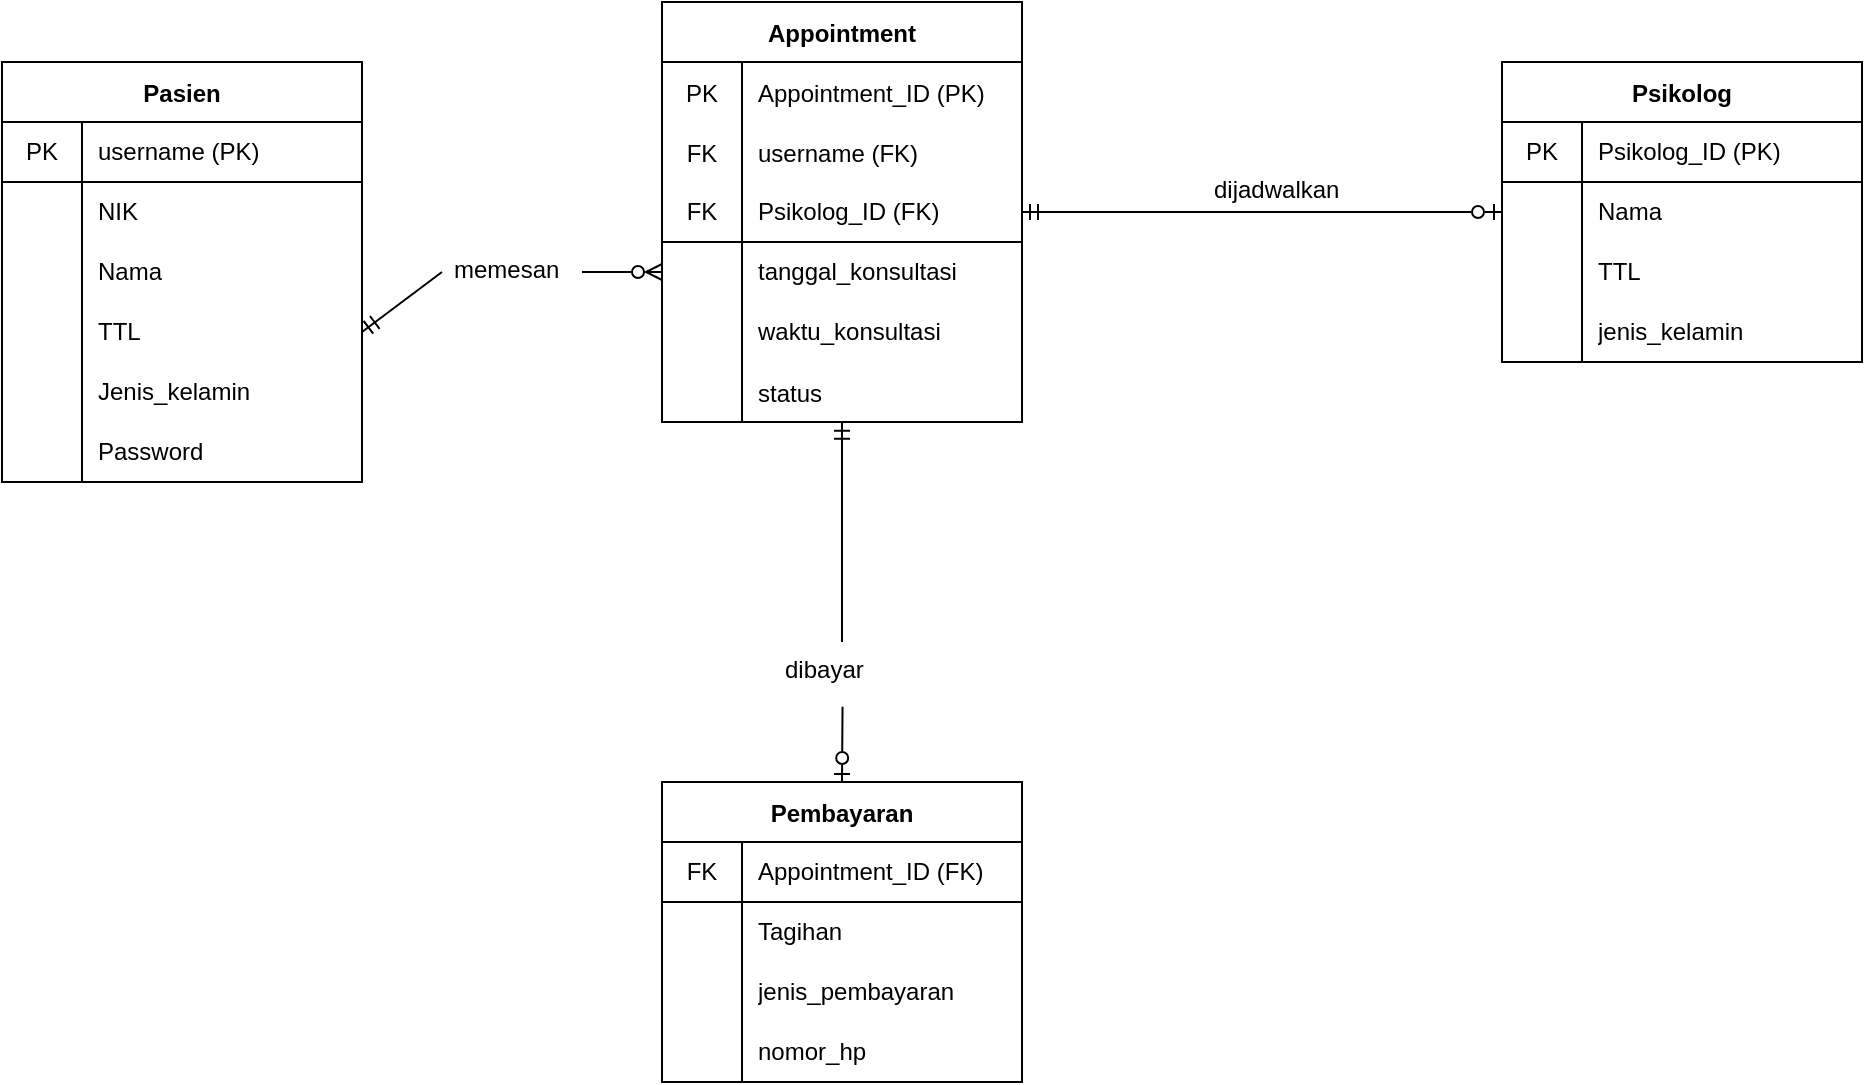 <mxfile>
    <diagram id="_l-HNuOzfnp4Jq81_d0Q" name="ERD">
        <mxGraphModel dx="676" dy="438" grid="1" gridSize="10" guides="1" tooltips="1" connect="1" arrows="1" fold="1" page="1" pageScale="1" pageWidth="850" pageHeight="1100" math="0" shadow="0">
            <root>
                <mxCell id="0"/>
                <mxCell id="1" parent="0"/>
                <mxCell id="4" value="Pasien" style="shape=table;startSize=30;container=1;collapsible=0;childLayout=tableLayout;fixedRows=1;rowLines=0;fontStyle=1;align=center;pointerEvents=1;" parent="1" vertex="1">
                    <mxGeometry x="50" y="80" width="180" height="210" as="geometry"/>
                </mxCell>
                <mxCell id="5" value="" style="shape=partialRectangle;html=1;whiteSpace=wrap;collapsible=0;dropTarget=0;pointerEvents=1;fillColor=none;top=0;left=0;bottom=1;right=0;points=[[0,0.5],[1,0.5]];portConstraint=eastwest;" parent="4" vertex="1">
                    <mxGeometry y="30" width="180" height="30" as="geometry"/>
                </mxCell>
                <mxCell id="6" value="PK" style="shape=partialRectangle;html=1;whiteSpace=wrap;connectable=0;fillColor=none;top=0;left=0;bottom=0;right=0;overflow=hidden;pointerEvents=1;" parent="5" vertex="1">
                    <mxGeometry width="40" height="30" as="geometry">
                        <mxRectangle width="40" height="30" as="alternateBounds"/>
                    </mxGeometry>
                </mxCell>
                <mxCell id="7" value="&lt;span&gt;username (PK)&lt;/span&gt;" style="shape=partialRectangle;html=1;whiteSpace=wrap;connectable=0;fillColor=none;top=0;left=0;bottom=0;right=0;align=left;spacingLeft=6;overflow=hidden;pointerEvents=1;" parent="5" vertex="1">
                    <mxGeometry x="40" width="140" height="30" as="geometry">
                        <mxRectangle width="140" height="30" as="alternateBounds"/>
                    </mxGeometry>
                </mxCell>
                <mxCell id="117" value="" style="shape=partialRectangle;html=1;whiteSpace=wrap;collapsible=0;dropTarget=0;pointerEvents=1;fillColor=none;top=0;left=0;bottom=0;right=0;points=[[0,0.5],[1,0.5]];portConstraint=eastwest;" vertex="1" parent="4">
                    <mxGeometry y="60" width="180" height="30" as="geometry"/>
                </mxCell>
                <mxCell id="118" value="" style="shape=partialRectangle;html=1;whiteSpace=wrap;connectable=0;fillColor=none;top=0;left=0;bottom=0;right=0;overflow=hidden;pointerEvents=1;" vertex="1" parent="117">
                    <mxGeometry width="40" height="30" as="geometry">
                        <mxRectangle width="40" height="30" as="alternateBounds"/>
                    </mxGeometry>
                </mxCell>
                <mxCell id="119" value="&lt;span&gt;NIK&lt;/span&gt;" style="shape=partialRectangle;html=1;whiteSpace=wrap;connectable=0;fillColor=none;top=0;left=0;bottom=0;right=0;align=left;spacingLeft=6;overflow=hidden;pointerEvents=1;" vertex="1" parent="117">
                    <mxGeometry x="40" width="140" height="30" as="geometry">
                        <mxRectangle width="140" height="30" as="alternateBounds"/>
                    </mxGeometry>
                </mxCell>
                <mxCell id="8" value="" style="shape=partialRectangle;html=1;whiteSpace=wrap;collapsible=0;dropTarget=0;pointerEvents=1;fillColor=none;top=0;left=0;bottom=0;right=0;points=[[0,0.5],[1,0.5]];portConstraint=eastwest;" parent="4" vertex="1">
                    <mxGeometry y="90" width="180" height="30" as="geometry"/>
                </mxCell>
                <mxCell id="9" value="" style="shape=partialRectangle;html=1;whiteSpace=wrap;connectable=0;fillColor=none;top=0;left=0;bottom=0;right=0;overflow=hidden;pointerEvents=1;" parent="8" vertex="1">
                    <mxGeometry width="40" height="30" as="geometry">
                        <mxRectangle width="40" height="30" as="alternateBounds"/>
                    </mxGeometry>
                </mxCell>
                <mxCell id="10" value="&lt;span&gt;Nama&lt;/span&gt;" style="shape=partialRectangle;html=1;whiteSpace=wrap;connectable=0;fillColor=none;top=0;left=0;bottom=0;right=0;align=left;spacingLeft=6;overflow=hidden;pointerEvents=1;" parent="8" vertex="1">
                    <mxGeometry x="40" width="140" height="30" as="geometry">
                        <mxRectangle width="140" height="30" as="alternateBounds"/>
                    </mxGeometry>
                </mxCell>
                <mxCell id="11" value="" style="shape=partialRectangle;html=1;whiteSpace=wrap;collapsible=0;dropTarget=0;pointerEvents=1;fillColor=none;top=0;left=0;bottom=0;right=0;points=[[0,0.5],[1,0.5]];portConstraint=eastwest;" parent="4" vertex="1">
                    <mxGeometry y="120" width="180" height="30" as="geometry"/>
                </mxCell>
                <mxCell id="12" value="" style="shape=partialRectangle;html=1;whiteSpace=wrap;connectable=0;fillColor=none;top=0;left=0;bottom=0;right=0;overflow=hidden;pointerEvents=1;" parent="11" vertex="1">
                    <mxGeometry width="40" height="30" as="geometry">
                        <mxRectangle width="40" height="30" as="alternateBounds"/>
                    </mxGeometry>
                </mxCell>
                <mxCell id="13" value="&lt;span&gt;TTL&lt;/span&gt;" style="shape=partialRectangle;html=1;whiteSpace=wrap;connectable=0;fillColor=none;top=0;left=0;bottom=0;right=0;align=left;spacingLeft=6;overflow=hidden;pointerEvents=1;" parent="11" vertex="1">
                    <mxGeometry x="40" width="140" height="30" as="geometry">
                        <mxRectangle width="140" height="30" as="alternateBounds"/>
                    </mxGeometry>
                </mxCell>
                <mxCell id="14" value="" style="shape=partialRectangle;html=1;whiteSpace=wrap;collapsible=0;dropTarget=0;pointerEvents=1;fillColor=none;top=0;left=0;bottom=0;right=0;points=[[0,0.5],[1,0.5]];portConstraint=eastwest;" parent="4" vertex="1">
                    <mxGeometry y="150" width="180" height="30" as="geometry"/>
                </mxCell>
                <mxCell id="15" value="" style="shape=partialRectangle;html=1;whiteSpace=wrap;connectable=0;fillColor=none;top=0;left=0;bottom=0;right=0;overflow=hidden;pointerEvents=1;" parent="14" vertex="1">
                    <mxGeometry width="40" height="30" as="geometry">
                        <mxRectangle width="40" height="30" as="alternateBounds"/>
                    </mxGeometry>
                </mxCell>
                <mxCell id="16" value="Jenis_kelamin" style="shape=partialRectangle;html=1;whiteSpace=wrap;connectable=0;fillColor=none;top=0;left=0;bottom=0;right=0;align=left;spacingLeft=6;overflow=hidden;pointerEvents=1;" parent="14" vertex="1">
                    <mxGeometry x="40" width="140" height="30" as="geometry">
                        <mxRectangle width="140" height="30" as="alternateBounds"/>
                    </mxGeometry>
                </mxCell>
                <mxCell id="17" value="" style="shape=partialRectangle;html=1;whiteSpace=wrap;collapsible=0;dropTarget=0;pointerEvents=1;fillColor=none;top=0;left=0;bottom=0;right=0;points=[[0,0.5],[1,0.5]];portConstraint=eastwest;" parent="4" vertex="1">
                    <mxGeometry y="180" width="180" height="30" as="geometry"/>
                </mxCell>
                <mxCell id="18" value="" style="shape=partialRectangle;html=1;whiteSpace=wrap;connectable=0;fillColor=none;top=0;left=0;bottom=0;right=0;overflow=hidden;pointerEvents=1;" parent="17" vertex="1">
                    <mxGeometry width="40" height="30" as="geometry">
                        <mxRectangle width="40" height="30" as="alternateBounds"/>
                    </mxGeometry>
                </mxCell>
                <mxCell id="19" value="&lt;span&gt;Password&lt;/span&gt;" style="shape=partialRectangle;html=1;whiteSpace=wrap;connectable=0;fillColor=none;top=0;left=0;bottom=0;right=0;align=left;spacingLeft=6;overflow=hidden;pointerEvents=1;" parent="17" vertex="1">
                    <mxGeometry x="40" width="140" height="30" as="geometry">
                        <mxRectangle width="140" height="30" as="alternateBounds"/>
                    </mxGeometry>
                </mxCell>
                <mxCell id="20" value="Psikolog" style="shape=table;startSize=30;container=1;collapsible=0;childLayout=tableLayout;fixedRows=1;rowLines=0;fontStyle=1;align=center;pointerEvents=1;" parent="1" vertex="1">
                    <mxGeometry x="800" y="80" width="180" height="150" as="geometry"/>
                </mxCell>
                <mxCell id="21" value="" style="shape=partialRectangle;html=1;whiteSpace=wrap;collapsible=0;dropTarget=0;pointerEvents=1;fillColor=none;top=0;left=0;bottom=1;right=0;points=[[0,0.5],[1,0.5]];portConstraint=eastwest;" parent="20" vertex="1">
                    <mxGeometry y="30" width="180" height="30" as="geometry"/>
                </mxCell>
                <mxCell id="22" value="PK" style="shape=partialRectangle;html=1;whiteSpace=wrap;connectable=0;fillColor=none;top=0;left=0;bottom=0;right=0;overflow=hidden;pointerEvents=1;" parent="21" vertex="1">
                    <mxGeometry width="40" height="30" as="geometry">
                        <mxRectangle width="40" height="30" as="alternateBounds"/>
                    </mxGeometry>
                </mxCell>
                <mxCell id="23" value="&lt;span&gt;Psikolog_ID (PK)&lt;/span&gt;" style="shape=partialRectangle;html=1;whiteSpace=wrap;connectable=0;fillColor=none;top=0;left=0;bottom=0;right=0;align=left;spacingLeft=6;overflow=hidden;pointerEvents=1;" parent="21" vertex="1">
                    <mxGeometry x="40" width="140" height="30" as="geometry">
                        <mxRectangle width="140" height="30" as="alternateBounds"/>
                    </mxGeometry>
                </mxCell>
                <mxCell id="24" value="" style="shape=partialRectangle;html=1;whiteSpace=wrap;collapsible=0;dropTarget=0;pointerEvents=1;fillColor=none;top=0;left=0;bottom=0;right=0;points=[[0,0.5],[1,0.5]];portConstraint=eastwest;" parent="20" vertex="1">
                    <mxGeometry y="60" width="180" height="30" as="geometry"/>
                </mxCell>
                <mxCell id="25" value="" style="shape=partialRectangle;html=1;whiteSpace=wrap;connectable=0;fillColor=none;top=0;left=0;bottom=0;right=0;overflow=hidden;pointerEvents=1;" parent="24" vertex="1">
                    <mxGeometry width="40" height="30" as="geometry">
                        <mxRectangle width="40" height="30" as="alternateBounds"/>
                    </mxGeometry>
                </mxCell>
                <mxCell id="26" value="&lt;span&gt;Nama&lt;/span&gt;" style="shape=partialRectangle;html=1;whiteSpace=wrap;connectable=0;fillColor=none;top=0;left=0;bottom=0;right=0;align=left;spacingLeft=6;overflow=hidden;pointerEvents=1;" parent="24" vertex="1">
                    <mxGeometry x="40" width="140" height="30" as="geometry">
                        <mxRectangle width="140" height="30" as="alternateBounds"/>
                    </mxGeometry>
                </mxCell>
                <mxCell id="27" value="" style="shape=partialRectangle;html=1;whiteSpace=wrap;collapsible=0;dropTarget=0;pointerEvents=1;fillColor=none;top=0;left=0;bottom=0;right=0;points=[[0,0.5],[1,0.5]];portConstraint=eastwest;" parent="20" vertex="1">
                    <mxGeometry y="90" width="180" height="30" as="geometry"/>
                </mxCell>
                <mxCell id="28" value="" style="shape=partialRectangle;html=1;whiteSpace=wrap;connectable=0;fillColor=none;top=0;left=0;bottom=0;right=0;overflow=hidden;pointerEvents=1;" parent="27" vertex="1">
                    <mxGeometry width="40" height="30" as="geometry">
                        <mxRectangle width="40" height="30" as="alternateBounds"/>
                    </mxGeometry>
                </mxCell>
                <mxCell id="29" value="&lt;span&gt;TTL&lt;/span&gt;" style="shape=partialRectangle;html=1;whiteSpace=wrap;connectable=0;fillColor=none;top=0;left=0;bottom=0;right=0;align=left;spacingLeft=6;overflow=hidden;pointerEvents=1;" parent="27" vertex="1">
                    <mxGeometry x="40" width="140" height="30" as="geometry">
                        <mxRectangle width="140" height="30" as="alternateBounds"/>
                    </mxGeometry>
                </mxCell>
                <mxCell id="30" value="" style="shape=partialRectangle;html=1;whiteSpace=wrap;collapsible=0;dropTarget=0;pointerEvents=1;fillColor=none;top=0;left=0;bottom=0;right=0;points=[[0,0.5],[1,0.5]];portConstraint=eastwest;" parent="20" vertex="1">
                    <mxGeometry y="120" width="180" height="30" as="geometry"/>
                </mxCell>
                <mxCell id="31" value="" style="shape=partialRectangle;html=1;whiteSpace=wrap;connectable=0;fillColor=none;top=0;left=0;bottom=0;right=0;overflow=hidden;pointerEvents=1;" parent="30" vertex="1">
                    <mxGeometry width="40" height="30" as="geometry">
                        <mxRectangle width="40" height="30" as="alternateBounds"/>
                    </mxGeometry>
                </mxCell>
                <mxCell id="32" value="&lt;span&gt;jenis_kelamin&lt;/span&gt;" style="shape=partialRectangle;html=1;whiteSpace=wrap;connectable=0;fillColor=none;top=0;left=0;bottom=0;right=0;align=left;spacingLeft=6;overflow=hidden;pointerEvents=1;" parent="30" vertex="1">
                    <mxGeometry x="40" width="140" height="30" as="geometry">
                        <mxRectangle width="140" height="30" as="alternateBounds"/>
                    </mxGeometry>
                </mxCell>
                <mxCell id="55" value="Appointment" style="shape=table;startSize=30;container=1;collapsible=0;childLayout=tableLayout;fixedRows=1;rowLines=0;fontStyle=1;align=center;pointerEvents=1;" parent="1" vertex="1">
                    <mxGeometry x="380" y="50" width="180" height="210" as="geometry"/>
                </mxCell>
                <mxCell id="109" value="" style="shape=partialRectangle;collapsible=0;dropTarget=0;pointerEvents=0;fillColor=none;top=0;left=0;bottom=0;right=0;points=[[0,0.5],[1,0.5]];portConstraint=eastwest;" parent="55" vertex="1">
                    <mxGeometry y="30" width="180" height="30" as="geometry"/>
                </mxCell>
                <mxCell id="110" value="PK" style="shape=partialRectangle;connectable=0;fillColor=none;top=0;left=0;bottom=0;right=0;fontStyle=0;overflow=hidden;" parent="109" vertex="1">
                    <mxGeometry width="40" height="30" as="geometry">
                        <mxRectangle width="40" height="30" as="alternateBounds"/>
                    </mxGeometry>
                </mxCell>
                <mxCell id="111" value="Appointment_ID (PK)" style="shape=partialRectangle;connectable=0;fillColor=none;top=0;left=0;bottom=0;right=0;align=left;spacingLeft=6;fontStyle=0;overflow=hidden;" parent="109" vertex="1">
                    <mxGeometry x="40" width="140" height="30" as="geometry">
                        <mxRectangle width="140" height="30" as="alternateBounds"/>
                    </mxGeometry>
                </mxCell>
                <mxCell id="106" value="" style="shape=partialRectangle;collapsible=0;dropTarget=0;pointerEvents=0;fillColor=none;top=0;left=0;bottom=0;right=0;points=[[0,0.5],[1,0.5]];portConstraint=eastwest;" parent="55" vertex="1">
                    <mxGeometry y="60" width="180" height="30" as="geometry"/>
                </mxCell>
                <mxCell id="107" value="FK" style="shape=partialRectangle;connectable=0;fillColor=none;top=0;left=0;bottom=0;right=0;fontStyle=0;overflow=hidden;" parent="106" vertex="1">
                    <mxGeometry width="40" height="30" as="geometry">
                        <mxRectangle width="40" height="30" as="alternateBounds"/>
                    </mxGeometry>
                </mxCell>
                <mxCell id="108" value="username (FK)" style="shape=partialRectangle;connectable=0;fillColor=none;top=0;left=0;bottom=0;right=0;align=left;spacingLeft=6;fontStyle=0;overflow=hidden;" parent="106" vertex="1">
                    <mxGeometry x="40" width="140" height="30" as="geometry">
                        <mxRectangle width="140" height="30" as="alternateBounds"/>
                    </mxGeometry>
                </mxCell>
                <mxCell id="56" value="" style="shape=partialRectangle;html=1;whiteSpace=wrap;collapsible=0;dropTarget=0;pointerEvents=1;fillColor=none;top=0;left=0;bottom=1;right=0;points=[[0,0.5],[1,0.5]];portConstraint=eastwest;" parent="55" vertex="1">
                    <mxGeometry y="90" width="180" height="30" as="geometry"/>
                </mxCell>
                <mxCell id="57" value="FK" style="shape=partialRectangle;html=1;whiteSpace=wrap;connectable=0;fillColor=none;top=0;left=0;bottom=0;right=0;overflow=hidden;pointerEvents=1;" parent="56" vertex="1">
                    <mxGeometry width="40" height="30" as="geometry">
                        <mxRectangle width="40" height="30" as="alternateBounds"/>
                    </mxGeometry>
                </mxCell>
                <mxCell id="58" value="&lt;span&gt;Psikolog_ID (FK)&lt;br&gt;&lt;/span&gt;" style="shape=partialRectangle;html=1;whiteSpace=wrap;connectable=0;fillColor=none;top=0;left=0;bottom=0;right=0;align=left;spacingLeft=6;overflow=hidden;pointerEvents=1;" parent="56" vertex="1">
                    <mxGeometry x="40" width="140" height="30" as="geometry">
                        <mxRectangle width="140" height="30" as="alternateBounds"/>
                    </mxGeometry>
                </mxCell>
                <mxCell id="59" value="" style="shape=partialRectangle;html=1;whiteSpace=wrap;collapsible=0;dropTarget=0;pointerEvents=1;fillColor=none;top=0;left=0;bottom=0;right=0;points=[[0,0.5],[1,0.5]];portConstraint=eastwest;" parent="55" vertex="1">
                    <mxGeometry y="120" width="180" height="30" as="geometry"/>
                </mxCell>
                <mxCell id="60" value="" style="shape=partialRectangle;html=1;whiteSpace=wrap;connectable=0;fillColor=none;top=0;left=0;bottom=0;right=0;overflow=hidden;pointerEvents=1;" parent="59" vertex="1">
                    <mxGeometry width="40" height="30" as="geometry">
                        <mxRectangle width="40" height="30" as="alternateBounds"/>
                    </mxGeometry>
                </mxCell>
                <mxCell id="61" value="tanggal_konsultasi" style="shape=partialRectangle;html=1;whiteSpace=wrap;connectable=0;fillColor=none;top=0;left=0;bottom=0;right=0;align=left;spacingLeft=6;overflow=hidden;pointerEvents=1;" parent="59" vertex="1">
                    <mxGeometry x="40" width="140" height="30" as="geometry">
                        <mxRectangle width="140" height="30" as="alternateBounds"/>
                    </mxGeometry>
                </mxCell>
                <mxCell id="62" value="" style="shape=partialRectangle;html=1;whiteSpace=wrap;collapsible=0;dropTarget=0;pointerEvents=1;fillColor=none;top=0;left=0;bottom=0;right=0;points=[[0,0.5],[1,0.5]];portConstraint=eastwest;" parent="55" vertex="1">
                    <mxGeometry y="150" width="180" height="30" as="geometry"/>
                </mxCell>
                <mxCell id="63" value="" style="shape=partialRectangle;html=1;whiteSpace=wrap;connectable=0;fillColor=none;top=0;left=0;bottom=0;right=0;overflow=hidden;pointerEvents=1;" parent="62" vertex="1">
                    <mxGeometry width="40" height="30" as="geometry">
                        <mxRectangle width="40" height="30" as="alternateBounds"/>
                    </mxGeometry>
                </mxCell>
                <mxCell id="64" value="&lt;span&gt;waktu_konsultasi&lt;/span&gt;" style="shape=partialRectangle;html=1;whiteSpace=wrap;connectable=0;fillColor=none;top=0;left=0;bottom=0;right=0;align=left;spacingLeft=6;overflow=hidden;pointerEvents=1;" parent="62" vertex="1">
                    <mxGeometry x="40" width="140" height="30" as="geometry">
                        <mxRectangle width="140" height="30" as="alternateBounds"/>
                    </mxGeometry>
                </mxCell>
                <mxCell id="114" value="" style="shape=partialRectangle;collapsible=0;dropTarget=0;pointerEvents=0;fillColor=none;top=0;left=0;bottom=0;right=0;points=[[0,0.5],[1,0.5]];portConstraint=eastwest;" parent="55" vertex="1">
                    <mxGeometry y="180" width="180" height="30" as="geometry"/>
                </mxCell>
                <mxCell id="115" value="" style="shape=partialRectangle;connectable=0;fillColor=none;top=0;left=0;bottom=0;right=0;fontStyle=0;overflow=hidden;" parent="114" vertex="1">
                    <mxGeometry width="40" height="30" as="geometry">
                        <mxRectangle width="40" height="30" as="alternateBounds"/>
                    </mxGeometry>
                </mxCell>
                <mxCell id="116" value="status" style="shape=partialRectangle;connectable=0;fillColor=none;top=0;left=0;bottom=0;right=0;align=left;spacingLeft=6;fontStyle=0;overflow=hidden;" parent="114" vertex="1">
                    <mxGeometry x="40" width="140" height="30" as="geometry">
                        <mxRectangle width="140" height="30" as="alternateBounds"/>
                    </mxGeometry>
                </mxCell>
                <mxCell id="71" value="" style="endArrow=ERzeroToMany;html=1;rounded=0;exitX=1;exitY=0.5;exitDx=0;exitDy=0;entryX=0;entryY=0.5;entryDx=0;entryDy=0;endFill=0;startArrow=none;startFill=0;" parent="1" source="90" target="59" edge="1">
                    <mxGeometry relative="1" as="geometry">
                        <mxPoint x="210" y="220" as="sourcePoint"/>
                        <mxPoint x="340" y="190" as="targetPoint"/>
                    </mxGeometry>
                </mxCell>
                <mxCell id="72" value="" style="endArrow=ERmandOne;html=1;rounded=0;startArrow=none;startFill=0;endFill=0;entryX=0.5;entryY=1.011;entryDx=0;entryDy=0;entryPerimeter=0;" parent="1" source="92" target="114" edge="1">
                    <mxGeometry relative="1" as="geometry">
                        <mxPoint x="471" y="310" as="sourcePoint"/>
                        <mxPoint x="560" y="370" as="targetPoint"/>
                    </mxGeometry>
                </mxCell>
                <mxCell id="73" value="Pembayaran" style="shape=table;startSize=30;container=1;collapsible=0;childLayout=tableLayout;fixedRows=1;rowLines=0;fontStyle=1;align=center;pointerEvents=1;" parent="1" vertex="1">
                    <mxGeometry x="380" y="440" width="180" height="150" as="geometry"/>
                </mxCell>
                <mxCell id="74" value="" style="shape=partialRectangle;html=1;whiteSpace=wrap;collapsible=0;dropTarget=0;pointerEvents=1;fillColor=none;top=0;left=0;bottom=1;right=0;points=[[0,0.5],[1,0.5]];portConstraint=eastwest;" parent="73" vertex="1">
                    <mxGeometry y="30" width="180" height="30" as="geometry"/>
                </mxCell>
                <mxCell id="75" value="FK" style="shape=partialRectangle;html=1;whiteSpace=wrap;connectable=0;fillColor=none;top=0;left=0;bottom=0;right=0;overflow=hidden;pointerEvents=1;" parent="74" vertex="1">
                    <mxGeometry width="40" height="30" as="geometry">
                        <mxRectangle width="40" height="30" as="alternateBounds"/>
                    </mxGeometry>
                </mxCell>
                <mxCell id="76" value="&lt;span&gt;Appointment_ID (FK)&lt;/span&gt;&lt;span&gt;&lt;br&gt;&lt;/span&gt;" style="shape=partialRectangle;html=1;whiteSpace=wrap;connectable=0;fillColor=none;top=0;left=0;bottom=0;right=0;align=left;spacingLeft=6;overflow=hidden;pointerEvents=1;" parent="74" vertex="1">
                    <mxGeometry x="40" width="140" height="30" as="geometry">
                        <mxRectangle width="140" height="30" as="alternateBounds"/>
                    </mxGeometry>
                </mxCell>
                <mxCell id="77" value="" style="shape=partialRectangle;html=1;whiteSpace=wrap;collapsible=0;dropTarget=0;pointerEvents=1;fillColor=none;top=0;left=0;bottom=0;right=0;points=[[0,0.5],[1,0.5]];portConstraint=eastwest;" parent="73" vertex="1">
                    <mxGeometry y="60" width="180" height="30" as="geometry"/>
                </mxCell>
                <mxCell id="78" value="" style="shape=partialRectangle;html=1;whiteSpace=wrap;connectable=0;fillColor=none;top=0;left=0;bottom=0;right=0;overflow=hidden;pointerEvents=1;" parent="77" vertex="1">
                    <mxGeometry width="40" height="30" as="geometry">
                        <mxRectangle width="40" height="30" as="alternateBounds"/>
                    </mxGeometry>
                </mxCell>
                <mxCell id="79" value="&lt;span&gt;Tagihan&lt;/span&gt;" style="shape=partialRectangle;html=1;whiteSpace=wrap;connectable=0;fillColor=none;top=0;left=0;bottom=0;right=0;align=left;spacingLeft=6;overflow=hidden;pointerEvents=1;" parent="77" vertex="1">
                    <mxGeometry x="40" width="140" height="30" as="geometry">
                        <mxRectangle width="140" height="30" as="alternateBounds"/>
                    </mxGeometry>
                </mxCell>
                <mxCell id="80" value="" style="shape=partialRectangle;html=1;whiteSpace=wrap;collapsible=0;dropTarget=0;pointerEvents=1;fillColor=none;top=0;left=0;bottom=0;right=0;points=[[0,0.5],[1,0.5]];portConstraint=eastwest;" parent="73" vertex="1">
                    <mxGeometry y="90" width="180" height="30" as="geometry"/>
                </mxCell>
                <mxCell id="81" value="" style="shape=partialRectangle;html=1;whiteSpace=wrap;connectable=0;fillColor=none;top=0;left=0;bottom=0;right=0;overflow=hidden;pointerEvents=1;" parent="80" vertex="1">
                    <mxGeometry width="40" height="30" as="geometry">
                        <mxRectangle width="40" height="30" as="alternateBounds"/>
                    </mxGeometry>
                </mxCell>
                <mxCell id="82" value="&lt;span&gt;jenis_pembayaran&lt;/span&gt;" style="shape=partialRectangle;html=1;whiteSpace=wrap;connectable=0;fillColor=none;top=0;left=0;bottom=0;right=0;align=left;spacingLeft=6;overflow=hidden;pointerEvents=1;" parent="80" vertex="1">
                    <mxGeometry x="40" width="140" height="30" as="geometry">
                        <mxRectangle width="140" height="30" as="alternateBounds"/>
                    </mxGeometry>
                </mxCell>
                <mxCell id="prShDUb9bDlG1wL9Rm_S-116" value="" style="shape=partialRectangle;html=1;whiteSpace=wrap;collapsible=0;dropTarget=0;pointerEvents=1;fillColor=none;top=0;left=0;bottom=0;right=0;points=[[0,0.5],[1,0.5]];portConstraint=eastwest;" parent="73" vertex="1">
                    <mxGeometry y="120" width="180" height="30" as="geometry"/>
                </mxCell>
                <mxCell id="prShDUb9bDlG1wL9Rm_S-117" value="" style="shape=partialRectangle;html=1;whiteSpace=wrap;connectable=0;fillColor=none;top=0;left=0;bottom=0;right=0;overflow=hidden;pointerEvents=1;" parent="prShDUb9bDlG1wL9Rm_S-116" vertex="1">
                    <mxGeometry width="40" height="30" as="geometry">
                        <mxRectangle width="40" height="30" as="alternateBounds"/>
                    </mxGeometry>
                </mxCell>
                <mxCell id="prShDUb9bDlG1wL9Rm_S-118" value="&lt;span&gt;nomor_hp&lt;/span&gt;" style="shape=partialRectangle;html=1;whiteSpace=wrap;connectable=0;fillColor=none;top=0;left=0;bottom=0;right=0;align=left;spacingLeft=6;overflow=hidden;pointerEvents=1;" parent="prShDUb9bDlG1wL9Rm_S-116" vertex="1">
                    <mxGeometry x="40" width="140" height="30" as="geometry">
                        <mxRectangle width="140" height="30" as="alternateBounds"/>
                    </mxGeometry>
                </mxCell>
                <mxCell id="90" value="memesan" style="text;strokeColor=none;fillColor=none;spacingLeft=4;spacingRight=4;overflow=hidden;rotatable=0;points=[[0,0.5],[1,0.5]];portConstraint=eastwest;fontSize=12;" parent="1" vertex="1">
                    <mxGeometry x="270" y="170" width="70" height="30" as="geometry"/>
                </mxCell>
                <mxCell id="91" value="" style="endArrow=none;html=1;rounded=0;exitX=1;exitY=0.5;exitDx=0;exitDy=0;entryX=0;entryY=0.5;entryDx=0;entryDy=0;endFill=0;startArrow=ERmandOne;startFill=0;" parent="1" source="11" target="90" edge="1">
                    <mxGeometry relative="1" as="geometry">
                        <mxPoint x="230" y="185" as="sourcePoint"/>
                        <mxPoint x="380" y="185" as="targetPoint"/>
                    </mxGeometry>
                </mxCell>
                <mxCell id="92" value="dibayar" style="text;strokeColor=none;fillColor=none;spacingLeft=4;spacingRight=4;overflow=hidden;rotatable=0;points=[[0,0.5],[1,0.5]];portConstraint=eastwest;fontSize=12;" parent="1" vertex="1">
                    <mxGeometry x="435.5" y="370" width="69" height="30" as="geometry"/>
                </mxCell>
                <mxCell id="93" value="" style="endArrow=none;html=1;rounded=0;entryX=0.504;entryY=1.078;entryDx=0;entryDy=0;entryPerimeter=0;exitX=0.5;exitY=0;exitDx=0;exitDy=0;endFill=0;startArrow=ERzeroToOne;startFill=0;" parent="1" source="73" target="92" edge="1">
                    <mxGeometry relative="1" as="geometry">
                        <mxPoint x="471" y="310" as="sourcePoint"/>
                        <mxPoint x="470.72" y="262.34" as="targetPoint"/>
                    </mxGeometry>
                </mxCell>
                <mxCell id="94" value="dijadwalkan" style="text;strokeColor=none;fillColor=none;spacingLeft=4;spacingRight=4;overflow=hidden;rotatable=0;points=[[0,0.5],[1,0.5]];portConstraint=eastwest;fontSize=12;" parent="1" vertex="1">
                    <mxGeometry x="650" y="130" width="80" height="30" as="geometry"/>
                </mxCell>
                <mxCell id="95" value="" style="endArrow=ERzeroToOne;html=1;rounded=0;exitX=1;exitY=0.5;exitDx=0;exitDy=0;endFill=0;startArrow=ERmandOne;startFill=0;entryX=0;entryY=0.5;entryDx=0;entryDy=0;" parent="1" source="56" target="24" edge="1">
                    <mxGeometry relative="1" as="geometry">
                        <mxPoint x="560" y="435" as="sourcePoint"/>
                        <mxPoint x="720" y="160" as="targetPoint"/>
                    </mxGeometry>
                </mxCell>
            </root>
        </mxGraphModel>
    </diagram>
    <diagram id="IEl-gICARNG6TPNKzZn-" name="Skema Relasional">
        <mxGraphModel dx="676" dy="438" grid="1" gridSize="10" guides="1" tooltips="1" connect="1" arrows="1" fold="1" page="1" pageScale="1" pageWidth="850" pageHeight="1100" math="0" shadow="0">
            <root>
                <mxCell id="qACpSP7img8Czak7LXeM-0"/>
                <mxCell id="qACpSP7img8Czak7LXeM-1" parent="qACpSP7img8Czak7LXeM-0"/>
                <mxCell id="qACpSP7img8Czak7LXeM-2" value="nama_pasien" style="rounded=0;whiteSpace=wrap;html=1;" parent="qACpSP7img8Czak7LXeM-1" vertex="1">
                    <mxGeometry x="320" y="80" width="80" height="40" as="geometry"/>
                </mxCell>
                <mxCell id="qACpSP7img8Czak7LXeM-3" value="ttl" style="rounded=0;whiteSpace=wrap;html=1;" parent="qACpSP7img8Czak7LXeM-1" vertex="1">
                    <mxGeometry x="400" y="80" width="80" height="40" as="geometry"/>
                </mxCell>
                <mxCell id="qACpSP7img8Czak7LXeM-4" value="jenis_kelamin" style="rounded=0;whiteSpace=wrap;html=1;" parent="qACpSP7img8Czak7LXeM-1" vertex="1">
                    <mxGeometry x="480" y="80" width="80" height="40" as="geometry"/>
                </mxCell>
                <mxCell id="qACpSP7img8Czak7LXeM-5" value="Password" style="rounded=0;whiteSpace=wrap;html=1;" parent="qACpSP7img8Czak7LXeM-1" vertex="1">
                    <mxGeometry x="560" y="80" width="80" height="40" as="geometry"/>
                </mxCell>
                <mxCell id="qACpSP7img8Czak7LXeM-6" value="&lt;u&gt;username&lt;/u&gt;" style="rounded=0;whiteSpace=wrap;html=1;" parent="qACpSP7img8Czak7LXeM-1" vertex="1">
                    <mxGeometry x="160" y="80" width="80" height="40" as="geometry"/>
                </mxCell>
                <mxCell id="qACpSP7img8Czak7LXeM-7" value="Nama" style="rounded=0;whiteSpace=wrap;html=1;" parent="qACpSP7img8Czak7LXeM-1" vertex="1">
                    <mxGeometry x="240" y="160" width="80" height="40" as="geometry"/>
                </mxCell>
                <mxCell id="qACpSP7img8Czak7LXeM-8" value="ttl" style="rounded=0;whiteSpace=wrap;html=1;" parent="qACpSP7img8Czak7LXeM-1" vertex="1">
                    <mxGeometry x="320" y="160" width="80" height="40" as="geometry"/>
                </mxCell>
                <mxCell id="qACpSP7img8Czak7LXeM-9" value="jenis_kelamin" style="rounded=0;whiteSpace=wrap;html=1;" parent="qACpSP7img8Czak7LXeM-1" vertex="1">
                    <mxGeometry x="400" y="160" width="80" height="40" as="geometry"/>
                </mxCell>
                <mxCell id="qACpSP7img8Czak7LXeM-10" value="&lt;u&gt;Psikolog_ID&lt;/u&gt;" style="rounded=0;whiteSpace=wrap;html=1;" parent="qACpSP7img8Czak7LXeM-1" vertex="1">
                    <mxGeometry x="160" y="160" width="80" height="40" as="geometry"/>
                </mxCell>
                <mxCell id="qACpSP7img8Czak7LXeM-11" value="tanggal_konsultasi" style="rounded=0;whiteSpace=wrap;html=1;" parent="qACpSP7img8Czak7LXeM-1" vertex="1">
                    <mxGeometry x="280" y="240" width="120" height="40" as="geometry"/>
                </mxCell>
                <mxCell id="qACpSP7img8Czak7LXeM-12" value="waktu_konsultasi" style="rounded=0;whiteSpace=wrap;html=1;" parent="qACpSP7img8Czak7LXeM-1" vertex="1">
                    <mxGeometry x="400" y="240" width="120" height="40" as="geometry"/>
                </mxCell>
                <mxCell id="qACpSP7img8Czak7LXeM-13" value="Status" style="rounded=0;whiteSpace=wrap;html=1;" parent="qACpSP7img8Czak7LXeM-1" vertex="1">
                    <mxGeometry x="520" y="240" width="80" height="40" as="geometry"/>
                </mxCell>
                <mxCell id="qACpSP7img8Czak7LXeM-14" style="edgeStyle=none;html=1;exitX=0.5;exitY=0;exitDx=0;exitDy=0;entryX=0;entryY=0.5;entryDx=0;entryDy=0;" parent="qACpSP7img8Czak7LXeM-1" source="qACpSP7img8Czak7LXeM-15" target="qACpSP7img8Czak7LXeM-6" edge="1">
                    <mxGeometry relative="1" as="geometry">
                        <Array as="points">
                            <mxPoint x="640" y="220"/>
                            <mxPoint x="120" y="220"/>
                            <mxPoint x="120" y="100"/>
                        </Array>
                    </mxGeometry>
                </mxCell>
                <mxCell id="qACpSP7img8Czak7LXeM-15" value="username" style="rounded=0;whiteSpace=wrap;html=1;" parent="qACpSP7img8Czak7LXeM-1" vertex="1">
                    <mxGeometry x="600" y="240" width="80" height="40" as="geometry"/>
                </mxCell>
                <mxCell id="qACpSP7img8Czak7LXeM-16" value="&lt;u&gt;Appointment_ID&lt;/u&gt;" style="rounded=0;whiteSpace=wrap;html=1;" parent="qACpSP7img8Czak7LXeM-1" vertex="1">
                    <mxGeometry x="160" y="240" width="120" height="40" as="geometry"/>
                </mxCell>
                <mxCell id="qACpSP7img8Czak7LXeM-17" style="edgeStyle=none;html=1;exitX=0.5;exitY=0;exitDx=0;exitDy=0;entryX=0.5;entryY=0;entryDx=0;entryDy=0;" parent="qACpSP7img8Czak7LXeM-1" source="qACpSP7img8Czak7LXeM-18" target="qACpSP7img8Czak7LXeM-10" edge="1">
                    <mxGeometry relative="1" as="geometry">
                        <Array as="points">
                            <mxPoint x="720" y="140"/>
                            <mxPoint x="200" y="140"/>
                        </Array>
                    </mxGeometry>
                </mxCell>
                <mxCell id="qACpSP7img8Czak7LXeM-18" value="Psikolog_ID" style="rounded=0;whiteSpace=wrap;html=1;" parent="qACpSP7img8Czak7LXeM-1" vertex="1">
                    <mxGeometry x="680" y="240" width="80" height="40" as="geometry"/>
                </mxCell>
                <mxCell id="qACpSP7img8Czak7LXeM-19" value="" style="endArrow=none;dashed=1;html=1;" parent="qACpSP7img8Czak7LXeM-1" edge="1">
                    <mxGeometry width="50" height="50" relative="1" as="geometry">
                        <mxPoint x="625" y="270" as="sourcePoint"/>
                        <mxPoint x="655" y="270" as="targetPoint"/>
                    </mxGeometry>
                </mxCell>
                <mxCell id="qACpSP7img8Czak7LXeM-20" value="" style="endArrow=none;dashed=1;html=1;" parent="qACpSP7img8Czak7LXeM-1" edge="1">
                    <mxGeometry width="50" height="50" relative="1" as="geometry">
                        <mxPoint x="685" y="270" as="sourcePoint"/>
                        <mxPoint x="755" y="270" as="targetPoint"/>
                    </mxGeometry>
                </mxCell>
                <mxCell id="qACpSP7img8Czak7LXeM-21" value="Tagihan" style="rounded=0;whiteSpace=wrap;html=1;" parent="qACpSP7img8Czak7LXeM-1" vertex="1">
                    <mxGeometry x="280" y="320" width="80" height="40" as="geometry"/>
                </mxCell>
                <mxCell id="qACpSP7img8Czak7LXeM-22" value="Jenis_Pembayaran" style="rounded=0;whiteSpace=wrap;html=1;" parent="qACpSP7img8Czak7LXeM-1" vertex="1">
                    <mxGeometry x="360" y="320" width="120" height="40" as="geometry"/>
                </mxCell>
                <mxCell id="qACpSP7img8Czak7LXeM-23" style="edgeStyle=none;html=1;exitX=0.5;exitY=0;exitDx=0;exitDy=0;entryX=0.5;entryY=1;entryDx=0;entryDy=0;" parent="qACpSP7img8Czak7LXeM-1" source="qACpSP7img8Czak7LXeM-24" target="qACpSP7img8Czak7LXeM-16" edge="1">
                    <mxGeometry relative="1" as="geometry"/>
                </mxCell>
                <mxCell id="qACpSP7img8Czak7LXeM-24" value="&lt;u&gt;Appointment_ID&lt;/u&gt;" style="rounded=0;whiteSpace=wrap;html=1;" parent="qACpSP7img8Czak7LXeM-1" vertex="1">
                    <mxGeometry x="160" y="320" width="120" height="40" as="geometry"/>
                </mxCell>
                <mxCell id="CT_7j9riCkKDJvrbWvpj-0" value="nomor_hp" style="rounded=0;whiteSpace=wrap;html=1;" parent="qACpSP7img8Czak7LXeM-1" vertex="1">
                    <mxGeometry x="480" y="320" width="120" height="40" as="geometry"/>
                </mxCell>
                <mxCell id="CT_7j9riCkKDJvrbWvpj-1" value="" style="endArrow=none;dashed=1;html=1;" parent="qACpSP7img8Czak7LXeM-1" edge="1">
                    <mxGeometry width="50" height="50" relative="1" as="geometry">
                        <mxPoint x="170.0" y="350" as="sourcePoint"/>
                        <mxPoint x="270" y="350" as="targetPoint"/>
                    </mxGeometry>
                </mxCell>
                <mxCell id="m0UeYC3w82SPXqE89ctV-1" value="NIK" style="rounded=0;whiteSpace=wrap;html=1;" vertex="1" parent="qACpSP7img8Czak7LXeM-1">
                    <mxGeometry x="240" y="80" width="80" height="40" as="geometry"/>
                </mxCell>
            </root>
        </mxGraphModel>
    </diagram>
</mxfile>